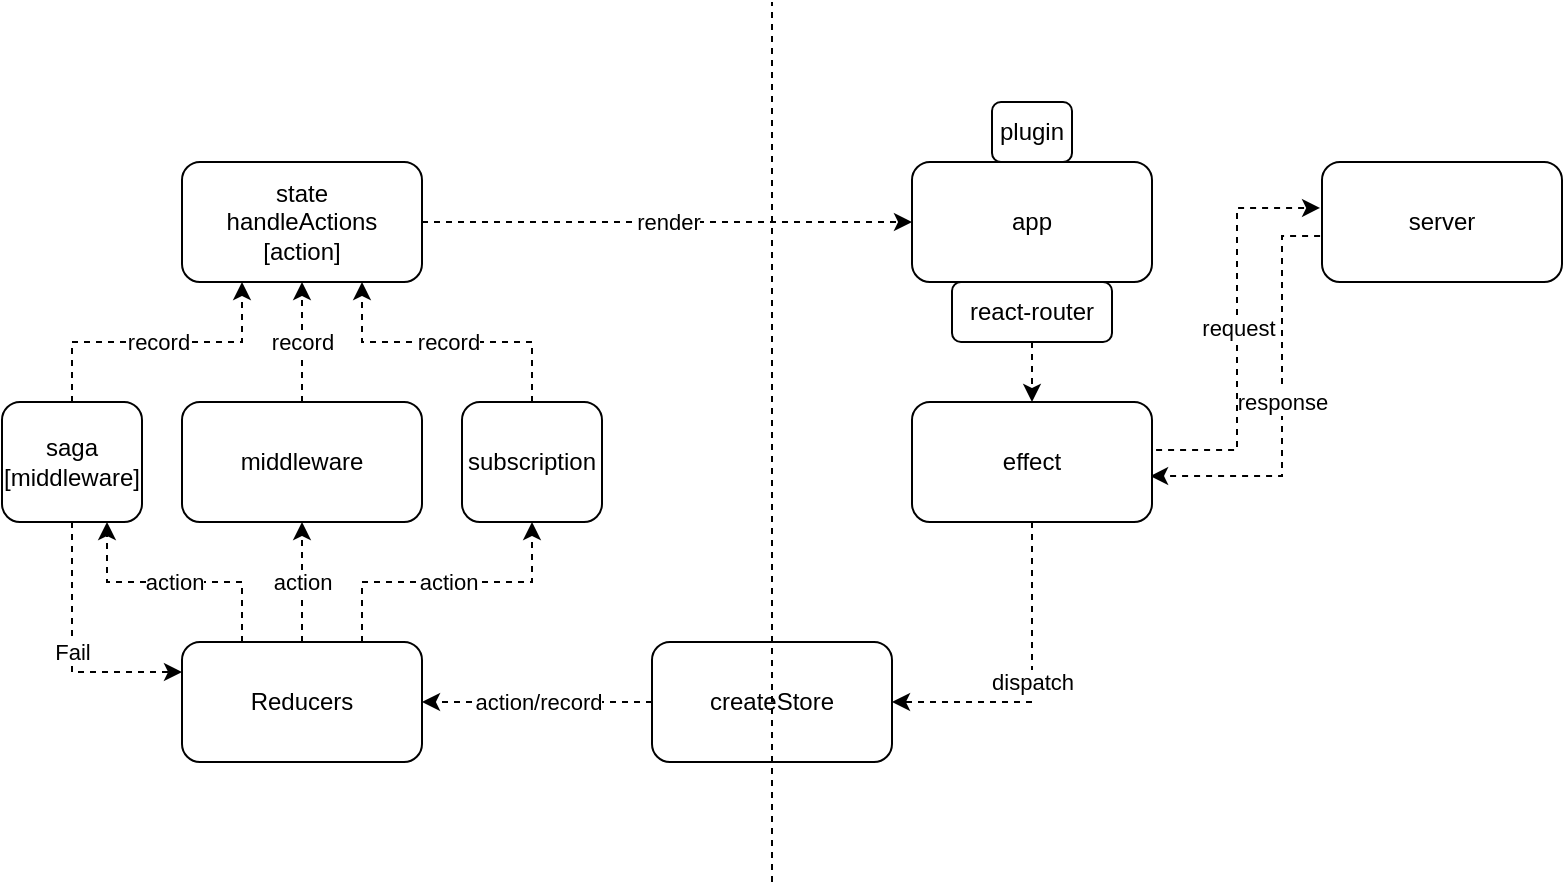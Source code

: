 <mxfile version="11.3.2" type="github" pages="3"><diagram id="Hbxkht7yIe0MWobU81sl" name="Dva framework"><mxGraphModel dx="946" dy="523" grid="1" gridSize="10" guides="1" tooltips="1" connect="1" arrows="1" fold="1" page="1" pageScale="1" pageWidth="827" pageHeight="1169" math="0" shadow="0"><root><mxCell id="0"/><mxCell id="1" parent="0"/><mxCell id="X85NXVFnjYxgek3lg1AP-1" value="action/record" style="edgeStyle=orthogonalEdgeStyle;rounded=0;orthogonalLoop=1;jettySize=auto;html=1;entryX=1;entryY=0.5;entryDx=0;entryDy=0;dashed=1;strokeColor=#000000;fontColor=#000000;exitX=0;exitY=0.5;exitDx=0;exitDy=0;" parent="1" source="X85NXVFnjYxgek3lg1AP-2" target="X85NXVFnjYxgek3lg1AP-7" edge="1"><mxGeometry relative="1" as="geometry"><mxPoint x="350" y="370" as="sourcePoint"/></mxGeometry></mxCell><mxCell id="X85NXVFnjYxgek3lg1AP-2" value="createStore" style="rounded=1;whiteSpace=wrap;html=1;fontColor=#000000;" parent="1" vertex="1"><mxGeometry x="355" y="340" width="120" height="60" as="geometry"/></mxCell><mxCell id="X85NXVFnjYxgek3lg1AP-3" value="render" style="edgeStyle=orthogonalEdgeStyle;rounded=0;orthogonalLoop=1;jettySize=auto;html=1;exitX=1;exitY=0.5;exitDx=0;exitDy=0;entryX=0;entryY=0.5;entryDx=0;entryDy=0;dashed=1;strokeColor=#000000;fontColor=#000000;" parent="1" source="X85NXVFnjYxgek3lg1AP-4" target="X85NXVFnjYxgek3lg1AP-10" edge="1"><mxGeometry relative="1" as="geometry"/></mxCell><mxCell id="X85NXVFnjYxgek3lg1AP-4" value="state&lt;br&gt;handleActions&lt;br&gt;[action]" style="rounded=1;whiteSpace=wrap;html=1;fontColor=#000000;" parent="1" vertex="1"><mxGeometry x="120" y="100" width="120" height="60" as="geometry"/></mxCell><mxCell id="X85NXVFnjYxgek3lg1AP-5" value="action" style="edgeStyle=orthogonalEdgeStyle;rounded=0;orthogonalLoop=1;jettySize=auto;html=1;exitX=0.5;exitY=0;exitDx=0;exitDy=0;entryX=0.5;entryY=1;entryDx=0;entryDy=0;dashed=1;strokeColor=#000000;fontColor=#000000;" parent="1" source="X85NXVFnjYxgek3lg1AP-7" target="X85NXVFnjYxgek3lg1AP-12" edge="1"><mxGeometry relative="1" as="geometry"/></mxCell><mxCell id="X85NXVFnjYxgek3lg1AP-6" value="action" style="edgeStyle=orthogonalEdgeStyle;rounded=0;orthogonalLoop=1;jettySize=auto;html=1;exitX=0.25;exitY=0;exitDx=0;exitDy=0;entryX=0.75;entryY=1;entryDx=0;entryDy=0;dashed=1;strokeColor=#000000;fontColor=#000000;" parent="1" source="X85NXVFnjYxgek3lg1AP-7" target="X85NXVFnjYxgek3lg1AP-16" edge="1"><mxGeometry relative="1" as="geometry"/></mxCell><mxCell id="ssiwgVAVfep7zK3ZowH8-3" value="action" style="edgeStyle=orthogonalEdgeStyle;rounded=0;orthogonalLoop=1;jettySize=auto;html=1;exitX=0.75;exitY=0;exitDx=0;exitDy=0;entryX=0.5;entryY=1;entryDx=0;entryDy=0;dashed=1;" parent="1" source="X85NXVFnjYxgek3lg1AP-7" target="ssiwgVAVfep7zK3ZowH8-2" edge="1"><mxGeometry relative="1" as="geometry"/></mxCell><mxCell id="X85NXVFnjYxgek3lg1AP-7" value="Reducers" style="rounded=1;whiteSpace=wrap;html=1;fontColor=#000000;" parent="1" vertex="1"><mxGeometry x="120" y="340" width="120" height="60" as="geometry"/></mxCell><mxCell id="X85NXVFnjYxgek3lg1AP-8" value="" style="endArrow=none;dashed=1;html=1;strokeColor=#000000;fontColor=#000000;" parent="1" edge="1"><mxGeometry width="50" height="50" relative="1" as="geometry"><mxPoint x="415" y="460" as="sourcePoint"/><mxPoint x="415" y="20" as="targetPoint"/></mxGeometry></mxCell><mxCell id="X85NXVFnjYxgek3lg1AP-9" value="dispatch" style="edgeStyle=orthogonalEdgeStyle;rounded=0;orthogonalLoop=1;jettySize=auto;html=1;entryX=1;entryY=0.5;entryDx=0;entryDy=0;dashed=1;strokeColor=#000000;fontColor=#000000;exitX=0.5;exitY=1;exitDx=0;exitDy=0;" parent="1" source="ssiwgVAVfep7zK3ZowH8-6" target="X85NXVFnjYxgek3lg1AP-2" edge="1"><mxGeometry relative="1" as="geometry"><mxPoint x="545" y="310" as="sourcePoint"/></mxGeometry></mxCell><mxCell id="X85NXVFnjYxgek3lg1AP-10" value="app" style="rounded=1;whiteSpace=wrap;html=1;fontColor=#000000;" parent="1" vertex="1"><mxGeometry x="485" y="100" width="120" height="60" as="geometry"/></mxCell><mxCell id="X85NXVFnjYxgek3lg1AP-11" value="record" style="edgeStyle=orthogonalEdgeStyle;rounded=0;orthogonalLoop=1;jettySize=auto;html=1;exitX=0.5;exitY=0;exitDx=0;exitDy=0;entryX=0.5;entryY=1;entryDx=0;entryDy=0;dashed=1;strokeColor=#000000;fontColor=#000000;" parent="1" source="X85NXVFnjYxgek3lg1AP-12" target="X85NXVFnjYxgek3lg1AP-4" edge="1"><mxGeometry relative="1" as="geometry"/></mxCell><mxCell id="X85NXVFnjYxgek3lg1AP-12" value="middleware" style="rounded=1;whiteSpace=wrap;html=1;fontColor=#000000;" parent="1" vertex="1"><mxGeometry x="120" y="220" width="120" height="60" as="geometry"/></mxCell><mxCell id="X85NXVFnjYxgek3lg1AP-13" value="plugin" style="rounded=1;whiteSpace=wrap;html=1;fontColor=#000000;" parent="1" vertex="1"><mxGeometry x="525" y="70" width="40" height="30" as="geometry"/></mxCell><mxCell id="X85NXVFnjYxgek3lg1AP-14" value="Fail" style="edgeStyle=orthogonalEdgeStyle;rounded=0;orthogonalLoop=1;jettySize=auto;html=1;exitX=0.5;exitY=1;exitDx=0;exitDy=0;entryX=0;entryY=0.25;entryDx=0;entryDy=0;dashed=1;strokeColor=#000000;fontColor=#000000;" parent="1" source="X85NXVFnjYxgek3lg1AP-16" target="X85NXVFnjYxgek3lg1AP-7" edge="1"><mxGeometry relative="1" as="geometry"/></mxCell><mxCell id="X85NXVFnjYxgek3lg1AP-15" value="record" style="edgeStyle=orthogonalEdgeStyle;rounded=0;orthogonalLoop=1;jettySize=auto;html=1;exitX=0.5;exitY=0;exitDx=0;exitDy=0;entryX=0.25;entryY=1;entryDx=0;entryDy=0;dashed=1;strokeColor=#000000;fontColor=#000000;" parent="1" source="X85NXVFnjYxgek3lg1AP-16" target="X85NXVFnjYxgek3lg1AP-4" edge="1"><mxGeometry relative="1" as="geometry"/></mxCell><mxCell id="X85NXVFnjYxgek3lg1AP-16" value="saga&lt;br&gt;[middleware]" style="rounded=1;whiteSpace=wrap;html=1;fontColor=#000000;" parent="1" vertex="1"><mxGeometry x="30" y="220" width="70" height="60" as="geometry"/></mxCell><mxCell id="ssiwgVAVfep7zK3ZowH8-7" style="edgeStyle=orthogonalEdgeStyle;rounded=0;orthogonalLoop=1;jettySize=auto;html=1;exitX=0.5;exitY=1;exitDx=0;exitDy=0;entryX=0.5;entryY=0;entryDx=0;entryDy=0;dashed=1;" parent="1" source="3m2LSfPsyR6XDCmEq75S-1" target="ssiwgVAVfep7zK3ZowH8-6" edge="1"><mxGeometry relative="1" as="geometry"/></mxCell><mxCell id="3m2LSfPsyR6XDCmEq75S-1" value="react-router" style="rounded=1;whiteSpace=wrap;html=1;fontColor=#000000;" parent="1" vertex="1"><mxGeometry x="505" y="160" width="80" height="30" as="geometry"/></mxCell><mxCell id="ssiwgVAVfep7zK3ZowH8-4" value="record" style="edgeStyle=orthogonalEdgeStyle;rounded=0;orthogonalLoop=1;jettySize=auto;html=1;exitX=0.5;exitY=0;exitDx=0;exitDy=0;entryX=0.75;entryY=1;entryDx=0;entryDy=0;dashed=1;" parent="1" source="ssiwgVAVfep7zK3ZowH8-2" target="X85NXVFnjYxgek3lg1AP-4" edge="1"><mxGeometry relative="1" as="geometry"/></mxCell><mxCell id="ssiwgVAVfep7zK3ZowH8-2" value="subscription" style="rounded=1;whiteSpace=wrap;html=1;fontColor=#000000;" parent="1" vertex="1"><mxGeometry x="260" y="220" width="70" height="60" as="geometry"/></mxCell><mxCell id="ssiwgVAVfep7zK3ZowH8-9" value="response" style="edgeStyle=orthogonalEdgeStyle;rounded=0;orthogonalLoop=1;jettySize=auto;html=1;exitX=-0.008;exitY=0.617;exitDx=0;exitDy=0;entryX=0.992;entryY=0.617;entryDx=0;entryDy=0;entryPerimeter=0;dashed=1;exitPerimeter=0;" parent="1" source="ssiwgVAVfep7zK3ZowH8-5" target="ssiwgVAVfep7zK3ZowH8-6" edge="1"><mxGeometry relative="1" as="geometry"><Array as="points"><mxPoint x="670" y="137"/><mxPoint x="670" y="257"/></Array></mxGeometry></mxCell><mxCell id="ssiwgVAVfep7zK3ZowH8-5" value="server" style="rounded=1;whiteSpace=wrap;html=1;" parent="1" vertex="1"><mxGeometry x="690" y="100" width="120" height="60" as="geometry"/></mxCell><mxCell id="ssiwgVAVfep7zK3ZowH8-8" value="request" style="edgeStyle=orthogonalEdgeStyle;rounded=0;orthogonalLoop=1;jettySize=auto;html=1;exitX=1.017;exitY=0.4;exitDx=0;exitDy=0;entryX=-0.008;entryY=0.383;entryDx=0;entryDy=0;dashed=1;exitPerimeter=0;entryPerimeter=0;" parent="1" source="ssiwgVAVfep7zK3ZowH8-6" target="ssiwgVAVfep7zK3ZowH8-5" edge="1"><mxGeometry relative="1" as="geometry"/></mxCell><mxCell id="ssiwgVAVfep7zK3ZowH8-6" value="effect" style="rounded=1;whiteSpace=wrap;html=1;" parent="1" vertex="1"><mxGeometry x="485" y="220" width="120" height="60" as="geometry"/></mxCell></root></mxGraphModel></diagram><diagram id="mkOmBL2ShKaG6h3CUsaF" name="framework process"><mxGraphModel dx="946" dy="523" grid="1" gridSize="10" guides="1" tooltips="1" connect="1" arrows="1" fold="1" page="1" pageScale="1" pageWidth="827" pageHeight="1169" math="0" shadow="0"><root><mxCell id="BCuZK4ocBUvPg2b7VXVA-0"/><mxCell id="BCuZK4ocBUvPg2b7VXVA-1" parent="BCuZK4ocBUvPg2b7VXVA-0"/><mxCell id="BCuZK4ocBUvPg2b7VXVA-2" value="" style="rounded=1;whiteSpace=wrap;html=1;" parent="BCuZK4ocBUvPg2b7VXVA-1" vertex="1"><mxGeometry x="40" y="70" width="530" height="310" as="geometry"/></mxCell><mxCell id="BCuZK4ocBUvPg2b7VXVA-3" value="service" style="rounded=1;whiteSpace=wrap;html=1;" parent="BCuZK4ocBUvPg2b7VXVA-1" vertex="1"><mxGeometry x="480" y="270" width="120" height="60" as="geometry"/></mxCell><mxCell id="BCuZK4ocBUvPg2b7VXVA-4" value="I.Interact" style="edgeStyle=orthogonalEdgeStyle;rounded=0;orthogonalLoop=1;jettySize=auto;html=1;exitX=1;exitY=0.5;exitDx=0;exitDy=0;entryX=0;entryY=0.5;entryDx=0;entryDy=0;dashed=1;" parent="BCuZK4ocBUvPg2b7VXVA-1" source="BCuZK4ocBUvPg2b7VXVA-5" target="BCuZK4ocBUvPg2b7VXVA-15" edge="1"><mxGeometry relative="1" as="geometry"/></mxCell><mxCell id="BCuZK4ocBUvPg2b7VXVA-5" value="router" style="rounded=1;whiteSpace=wrap;html=1;" parent="BCuZK4ocBUvPg2b7VXVA-1" vertex="1"><mxGeometry x="70" y="110" width="120" height="60" as="geometry"/></mxCell><mxCell id="BCuZK4ocBUvPg2b7VXVA-6" value="III.call" style="edgeStyle=orthogonalEdgeStyle;rounded=0;orthogonalLoop=1;jettySize=auto;html=1;exitX=1;exitY=0.75;exitDx=0;exitDy=0;dashed=1;" parent="BCuZK4ocBUvPg2b7VXVA-1" source="BCuZK4ocBUvPg2b7VXVA-8" target="BCuZK4ocBUvPg2b7VXVA-3" edge="1"><mxGeometry relative="1" as="geometry"/></mxCell><mxCell id="BCuZK4ocBUvPg2b7VXVA-7" value="VI.connect[update state]" style="edgeStyle=orthogonalEdgeStyle;rounded=0;orthogonalLoop=1;jettySize=auto;html=1;exitX=1;exitY=0.5;exitDx=0;exitDy=0;entryX=0.658;entryY=1;entryDx=0;entryDy=0;entryPerimeter=0;dashed=1;" parent="BCuZK4ocBUvPg2b7VXVA-1" source="BCuZK4ocBUvPg2b7VXVA-8" target="BCuZK4ocBUvPg2b7VXVA-15" edge="1"><mxGeometry relative="1" as="geometry"/></mxCell><mxCell id="BCuZK4ocBUvPg2b7VXVA-8" value="model" style="rounded=1;whiteSpace=wrap;html=1;" parent="BCuZK4ocBUvPg2b7VXVA-1" vertex="1"><mxGeometry x="70" y="190" width="120" height="60" as="geometry"/></mxCell><mxCell id="BCuZK4ocBUvPg2b7VXVA-9" value="request" style="edgeStyle=orthogonalEdgeStyle;rounded=0;orthogonalLoop=1;jettySize=auto;html=1;exitX=1;exitY=0.25;exitDx=0;exitDy=0;dashed=1;entryX=0;entryY=0.25;entryDx=0;entryDy=0;" parent="BCuZK4ocBUvPg2b7VXVA-1" source="BCuZK4ocBUvPg2b7VXVA-3" target="BCuZK4ocBUvPg2b7VXVA-18" edge="1"><mxGeometry relative="1" as="geometry"><mxPoint x="650" y="285" as="targetPoint"/></mxGeometry></mxCell><mxCell id="BCuZK4ocBUvPg2b7VXVA-10" value="Iv.response" style="edgeStyle=orthogonalEdgeStyle;rounded=0;orthogonalLoop=1;jettySize=auto;html=1;exitX=0;exitY=0.5;exitDx=0;exitDy=0;entryX=1;entryY=0.5;entryDx=0;entryDy=0;dashed=1;" parent="BCuZK4ocBUvPg2b7VXVA-1" source="BCuZK4ocBUvPg2b7VXVA-3" target="BCuZK4ocBUvPg2b7VXVA-12" edge="1"><mxGeometry relative="1" as="geometry"/></mxCell><mxCell id="BCuZK4ocBUvPg2b7VXVA-11" value="V.return state" style="edgeStyle=orthogonalEdgeStyle;rounded=0;orthogonalLoop=1;jettySize=auto;html=1;exitX=0;exitY=0.5;exitDx=0;exitDy=0;entryX=0.5;entryY=1;entryDx=0;entryDy=0;dashed=1;" parent="BCuZK4ocBUvPg2b7VXVA-1" source="BCuZK4ocBUvPg2b7VXVA-12" target="BCuZK4ocBUvPg2b7VXVA-8" edge="1"><mxGeometry relative="1" as="geometry"/></mxCell><mxCell id="BCuZK4ocBUvPg2b7VXVA-12" value="utils" style="rounded=1;whiteSpace=wrap;html=1;" parent="BCuZK4ocBUvPg2b7VXVA-1" vertex="1"><mxGeometry x="270" y="270" width="120" height="60" as="geometry"/></mxCell><mxCell id="BCuZK4ocBUvPg2b7VXVA-13" value="components" style="rounded=1;whiteSpace=wrap;html=1;" parent="BCuZK4ocBUvPg2b7VXVA-1" vertex="1"><mxGeometry x="390" y="110" width="120" height="60" as="geometry"/></mxCell><mxCell id="BCuZK4ocBUvPg2b7VXVA-14" value="II.call" style="edgeStyle=orthogonalEdgeStyle;rounded=0;orthogonalLoop=1;jettySize=auto;html=1;exitX=0.35;exitY=0.983;exitDx=0;exitDy=0;entryX=1;entryY=0.25;entryDx=0;entryDy=0;dashed=1;exitPerimeter=0;" parent="BCuZK4ocBUvPg2b7VXVA-1" source="BCuZK4ocBUvPg2b7VXVA-15" target="BCuZK4ocBUvPg2b7VXVA-8" edge="1"><mxGeometry relative="1" as="geometry"/></mxCell><mxCell id="BCuZK4ocBUvPg2b7VXVA-15" value="View[routes]" style="rounded=1;whiteSpace=wrap;html=1;" parent="BCuZK4ocBUvPg2b7VXVA-1" vertex="1"><mxGeometry x="270" y="110" width="120" height="60" as="geometry"/></mxCell><mxCell id="BCuZK4ocBUvPg2b7VXVA-16" value="" style="endArrow=none;dashed=1;html=1;" parent="BCuZK4ocBUvPg2b7VXVA-1" edge="1"><mxGeometry width="50" height="50" relative="1" as="geometry"><mxPoint x="230" y="360" as="sourcePoint"/><mxPoint x="230" y="90" as="targetPoint"/></mxGeometry></mxCell><mxCell id="BCuZK4ocBUvPg2b7VXVA-17" value="response" style="endArrow=classic;html=1;dashed=1;entryX=1;entryY=0.75;entryDx=0;entryDy=0;exitX=0;exitY=0.75;exitDx=0;exitDy=0;" parent="BCuZK4ocBUvPg2b7VXVA-1" source="BCuZK4ocBUvPg2b7VXVA-18" target="BCuZK4ocBUvPg2b7VXVA-3" edge="1"><mxGeometry width="50" height="50" relative="1" as="geometry"><mxPoint x="650" y="315" as="sourcePoint"/><mxPoint x="90" y="610" as="targetPoint"/></mxGeometry></mxCell><mxCell id="BCuZK4ocBUvPg2b7VXVA-18" value="background" style="rounded=1;whiteSpace=wrap;html=1;" parent="BCuZK4ocBUvPg2b7VXVA-1" vertex="1"><mxGeometry x="680" y="270" width="120" height="60" as="geometry"/></mxCell></root></mxGraphModel></diagram><diagram id="Mi2_xXiT0I2bBddpQcXO" name="Redux framework"><mxGraphModel dx="946" dy="523" grid="1" gridSize="10" guides="1" tooltips="1" connect="1" arrows="1" fold="1" page="1" pageScale="1" pageWidth="827" pageHeight="1169" math="0" shadow="0"><root><mxCell id="w7n7yXtwkEYsTuPcquDL-0"/><mxCell id="w7n7yXtwkEYsTuPcquDL-1" parent="w7n7yXtwkEYsTuPcquDL-0"/><mxCell id="SX8C7c01lddpuGLOkDPd-0" value="action/record" style="edgeStyle=orthogonalEdgeStyle;rounded=0;orthogonalLoop=1;jettySize=auto;html=1;exitX=0;exitY=0.5;exitDx=0;exitDy=0;entryX=1;entryY=0.5;entryDx=0;entryDy=0;dashed=1;strokeColor=#000000;fontColor=#000000;" parent="w7n7yXtwkEYsTuPcquDL-1" source="SX8C7c01lddpuGLOkDPd-1" target="SX8C7c01lddpuGLOkDPd-6" edge="1"><mxGeometry relative="1" as="geometry"/></mxCell><mxCell id="SX8C7c01lddpuGLOkDPd-1" value="createStore" style="rounded=1;whiteSpace=wrap;html=1;fontColor=#000000;" parent="w7n7yXtwkEYsTuPcquDL-1" vertex="1"><mxGeometry x="450" y="340" width="120" height="60" as="geometry"/></mxCell><mxCell id="SX8C7c01lddpuGLOkDPd-2" value="render" style="edgeStyle=orthogonalEdgeStyle;rounded=0;orthogonalLoop=1;jettySize=auto;html=1;exitX=1;exitY=0.5;exitDx=0;exitDy=0;entryX=0;entryY=0.5;entryDx=0;entryDy=0;dashed=1;strokeColor=#000000;fontColor=#000000;" parent="w7n7yXtwkEYsTuPcquDL-1" source="SX8C7c01lddpuGLOkDPd-3" target="SX8C7c01lddpuGLOkDPd-9" edge="1"><mxGeometry relative="1" as="geometry"/></mxCell><mxCell id="SX8C7c01lddpuGLOkDPd-3" value="state&lt;br&gt;handleActions&lt;br&gt;[action]" style="rounded=1;whiteSpace=wrap;html=1;fontColor=#000000;" parent="w7n7yXtwkEYsTuPcquDL-1" vertex="1"><mxGeometry x="160" y="100" width="120" height="60" as="geometry"/></mxCell><mxCell id="SX8C7c01lddpuGLOkDPd-4" value="action" style="edgeStyle=orthogonalEdgeStyle;rounded=0;orthogonalLoop=1;jettySize=auto;html=1;exitX=0.5;exitY=0;exitDx=0;exitDy=0;entryX=0.5;entryY=1;entryDx=0;entryDy=0;dashed=1;strokeColor=#000000;fontColor=#000000;" parent="w7n7yXtwkEYsTuPcquDL-1" source="SX8C7c01lddpuGLOkDPd-6" target="SX8C7c01lddpuGLOkDPd-11" edge="1"><mxGeometry relative="1" as="geometry"/></mxCell><mxCell id="SX8C7c01lddpuGLOkDPd-6" value="Reducers" style="rounded=1;whiteSpace=wrap;html=1;fontColor=#000000;" parent="w7n7yXtwkEYsTuPcquDL-1" vertex="1"><mxGeometry x="160" y="340" width="120" height="60" as="geometry"/></mxCell><mxCell id="SX8C7c01lddpuGLOkDPd-7" value="" style="endArrow=none;dashed=1;html=1;strokeColor=#000000;fontColor=#000000;" parent="w7n7yXtwkEYsTuPcquDL-1" edge="1"><mxGeometry width="50" height="50" relative="1" as="geometry"><mxPoint x="510" y="460" as="sourcePoint"/><mxPoint x="510" y="20" as="targetPoint"/></mxGeometry></mxCell><mxCell id="SX8C7c01lddpuGLOkDPd-8" value="dispatch" style="edgeStyle=orthogonalEdgeStyle;rounded=0;orthogonalLoop=1;jettySize=auto;html=1;entryX=1;entryY=0.5;entryDx=0;entryDy=0;dashed=1;strokeColor=#000000;fontColor=#000000;exitX=0.5;exitY=1;exitDx=0;exitDy=0;" parent="w7n7yXtwkEYsTuPcquDL-1" source="SX8C7c01lddpuGLOkDPd-9" target="SX8C7c01lddpuGLOkDPd-1" edge="1"><mxGeometry relative="1" as="geometry"><mxPoint x="660" y="190" as="sourcePoint"/></mxGeometry></mxCell><mxCell id="SX8C7c01lddpuGLOkDPd-9" value="app" style="rounded=1;whiteSpace=wrap;html=1;fontColor=#000000;" parent="w7n7yXtwkEYsTuPcquDL-1" vertex="1"><mxGeometry x="600" y="100" width="120" height="60" as="geometry"/></mxCell><mxCell id="SX8C7c01lddpuGLOkDPd-10" value="record" style="edgeStyle=orthogonalEdgeStyle;rounded=0;orthogonalLoop=1;jettySize=auto;html=1;exitX=0.5;exitY=0;exitDx=0;exitDy=0;entryX=0.5;entryY=1;entryDx=0;entryDy=0;dashed=1;strokeColor=#000000;fontColor=#000000;" parent="w7n7yXtwkEYsTuPcquDL-1" source="SX8C7c01lddpuGLOkDPd-11" target="SX8C7c01lddpuGLOkDPd-3" edge="1"><mxGeometry relative="1" as="geometry"/></mxCell><mxCell id="SX8C7c01lddpuGLOkDPd-11" value="middleware" style="rounded=1;whiteSpace=wrap;html=1;fontColor=#000000;" parent="w7n7yXtwkEYsTuPcquDL-1" vertex="1"><mxGeometry x="160" y="220" width="120" height="60" as="geometry"/></mxCell></root></mxGraphModel></diagram></mxfile>